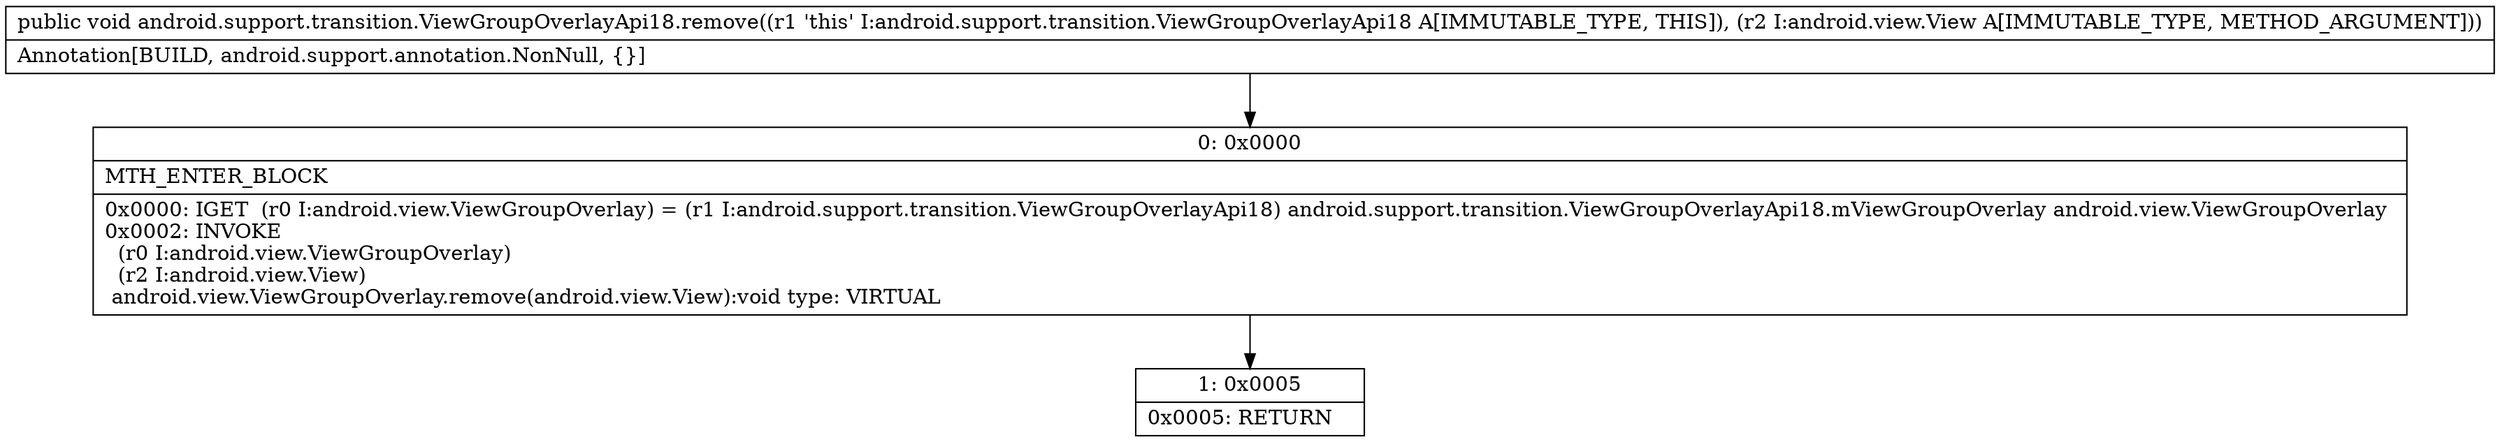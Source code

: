 digraph "CFG forandroid.support.transition.ViewGroupOverlayApi18.remove(Landroid\/view\/View;)V" {
Node_0 [shape=record,label="{0\:\ 0x0000|MTH_ENTER_BLOCK\l|0x0000: IGET  (r0 I:android.view.ViewGroupOverlay) = (r1 I:android.support.transition.ViewGroupOverlayApi18) android.support.transition.ViewGroupOverlayApi18.mViewGroupOverlay android.view.ViewGroupOverlay \l0x0002: INVOKE  \l  (r0 I:android.view.ViewGroupOverlay)\l  (r2 I:android.view.View)\l android.view.ViewGroupOverlay.remove(android.view.View):void type: VIRTUAL \l}"];
Node_1 [shape=record,label="{1\:\ 0x0005|0x0005: RETURN   \l}"];
MethodNode[shape=record,label="{public void android.support.transition.ViewGroupOverlayApi18.remove((r1 'this' I:android.support.transition.ViewGroupOverlayApi18 A[IMMUTABLE_TYPE, THIS]), (r2 I:android.view.View A[IMMUTABLE_TYPE, METHOD_ARGUMENT]))  | Annotation[BUILD, android.support.annotation.NonNull, \{\}]\l}"];
MethodNode -> Node_0;
Node_0 -> Node_1;
}

